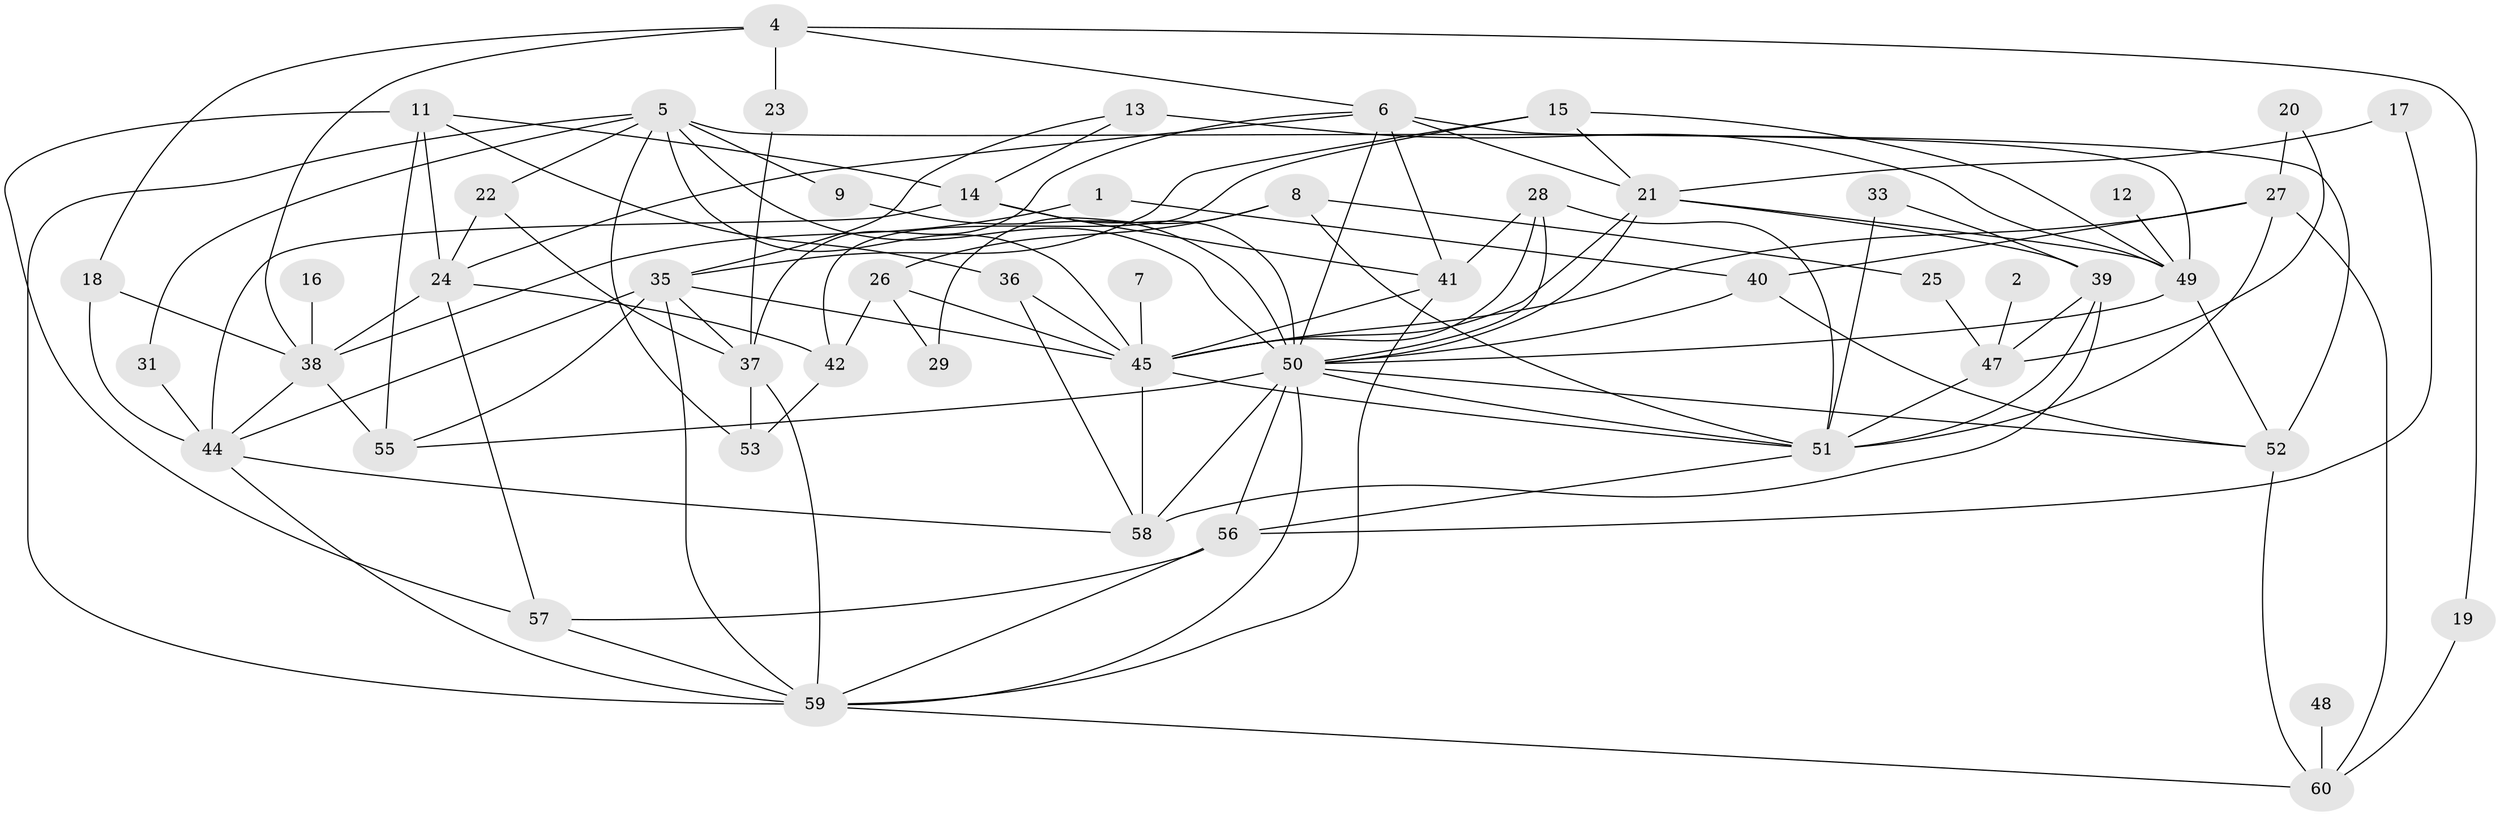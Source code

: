 // original degree distribution, {3: 0.1721311475409836, 4: 0.16393442622950818, 2: 0.2786885245901639, 1: 0.12295081967213115, 5: 0.13934426229508196, 8: 0.00819672131147541, 0: 0.05737704918032787, 7: 0.02459016393442623, 6: 0.03278688524590164}
// Generated by graph-tools (version 1.1) at 2025/49/03/09/25 03:49:14]
// undirected, 52 vertices, 116 edges
graph export_dot {
graph [start="1"]
  node [color=gray90,style=filled];
  1;
  2;
  4;
  5;
  6;
  7;
  8;
  9;
  11;
  12;
  13;
  14;
  15;
  16;
  17;
  18;
  19;
  20;
  21;
  22;
  23;
  24;
  25;
  26;
  27;
  28;
  29;
  31;
  33;
  35;
  36;
  37;
  38;
  39;
  40;
  41;
  42;
  44;
  45;
  47;
  48;
  49;
  50;
  51;
  52;
  53;
  55;
  56;
  57;
  58;
  59;
  60;
  1 -- 38 [weight=1.0];
  1 -- 40 [weight=1.0];
  2 -- 47 [weight=1.0];
  4 -- 6 [weight=1.0];
  4 -- 18 [weight=1.0];
  4 -- 19 [weight=1.0];
  4 -- 23 [weight=1.0];
  4 -- 38 [weight=1.0];
  5 -- 9 [weight=1.0];
  5 -- 22 [weight=1.0];
  5 -- 31 [weight=1.0];
  5 -- 45 [weight=1.0];
  5 -- 50 [weight=1.0];
  5 -- 52 [weight=2.0];
  5 -- 53 [weight=1.0];
  5 -- 59 [weight=2.0];
  6 -- 21 [weight=1.0];
  6 -- 24 [weight=1.0];
  6 -- 37 [weight=1.0];
  6 -- 41 [weight=1.0];
  6 -- 49 [weight=1.0];
  6 -- 50 [weight=1.0];
  7 -- 45 [weight=1.0];
  8 -- 25 [weight=1.0];
  8 -- 26 [weight=1.0];
  8 -- 29 [weight=1.0];
  8 -- 51 [weight=1.0];
  9 -- 50 [weight=1.0];
  11 -- 14 [weight=1.0];
  11 -- 24 [weight=1.0];
  11 -- 36 [weight=1.0];
  11 -- 55 [weight=1.0];
  11 -- 57 [weight=1.0];
  12 -- 49 [weight=1.0];
  13 -- 14 [weight=1.0];
  13 -- 35 [weight=1.0];
  13 -- 49 [weight=2.0];
  14 -- 41 [weight=1.0];
  14 -- 44 [weight=1.0];
  14 -- 50 [weight=1.0];
  15 -- 21 [weight=1.0];
  15 -- 35 [weight=1.0];
  15 -- 42 [weight=1.0];
  15 -- 49 [weight=1.0];
  16 -- 38 [weight=1.0];
  17 -- 21 [weight=1.0];
  17 -- 56 [weight=1.0];
  18 -- 38 [weight=1.0];
  18 -- 44 [weight=1.0];
  19 -- 60 [weight=1.0];
  20 -- 27 [weight=1.0];
  20 -- 47 [weight=1.0];
  21 -- 39 [weight=1.0];
  21 -- 45 [weight=1.0];
  21 -- 49 [weight=1.0];
  21 -- 50 [weight=1.0];
  22 -- 24 [weight=1.0];
  22 -- 37 [weight=1.0];
  23 -- 37 [weight=1.0];
  24 -- 38 [weight=1.0];
  24 -- 42 [weight=1.0];
  24 -- 57 [weight=1.0];
  25 -- 47 [weight=1.0];
  26 -- 29 [weight=1.0];
  26 -- 42 [weight=1.0];
  26 -- 45 [weight=1.0];
  27 -- 40 [weight=1.0];
  27 -- 45 [weight=1.0];
  27 -- 51 [weight=1.0];
  27 -- 60 [weight=1.0];
  28 -- 41 [weight=1.0];
  28 -- 45 [weight=1.0];
  28 -- 50 [weight=1.0];
  28 -- 51 [weight=1.0];
  31 -- 44 [weight=1.0];
  33 -- 39 [weight=1.0];
  33 -- 51 [weight=1.0];
  35 -- 37 [weight=1.0];
  35 -- 44 [weight=1.0];
  35 -- 45 [weight=1.0];
  35 -- 55 [weight=1.0];
  35 -- 59 [weight=1.0];
  36 -- 45 [weight=1.0];
  36 -- 58 [weight=1.0];
  37 -- 53 [weight=1.0];
  37 -- 59 [weight=1.0];
  38 -- 44 [weight=1.0];
  38 -- 55 [weight=1.0];
  39 -- 47 [weight=1.0];
  39 -- 51 [weight=1.0];
  39 -- 58 [weight=1.0];
  40 -- 50 [weight=1.0];
  40 -- 52 [weight=1.0];
  41 -- 45 [weight=1.0];
  41 -- 59 [weight=2.0];
  42 -- 53 [weight=1.0];
  44 -- 58 [weight=1.0];
  44 -- 59 [weight=1.0];
  45 -- 51 [weight=1.0];
  45 -- 58 [weight=1.0];
  47 -- 51 [weight=1.0];
  48 -- 60 [weight=1.0];
  49 -- 50 [weight=1.0];
  49 -- 52 [weight=1.0];
  50 -- 51 [weight=1.0];
  50 -- 52 [weight=1.0];
  50 -- 55 [weight=1.0];
  50 -- 56 [weight=1.0];
  50 -- 58 [weight=1.0];
  50 -- 59 [weight=1.0];
  51 -- 56 [weight=1.0];
  52 -- 60 [weight=1.0];
  56 -- 57 [weight=1.0];
  56 -- 59 [weight=1.0];
  57 -- 59 [weight=1.0];
  59 -- 60 [weight=1.0];
}
